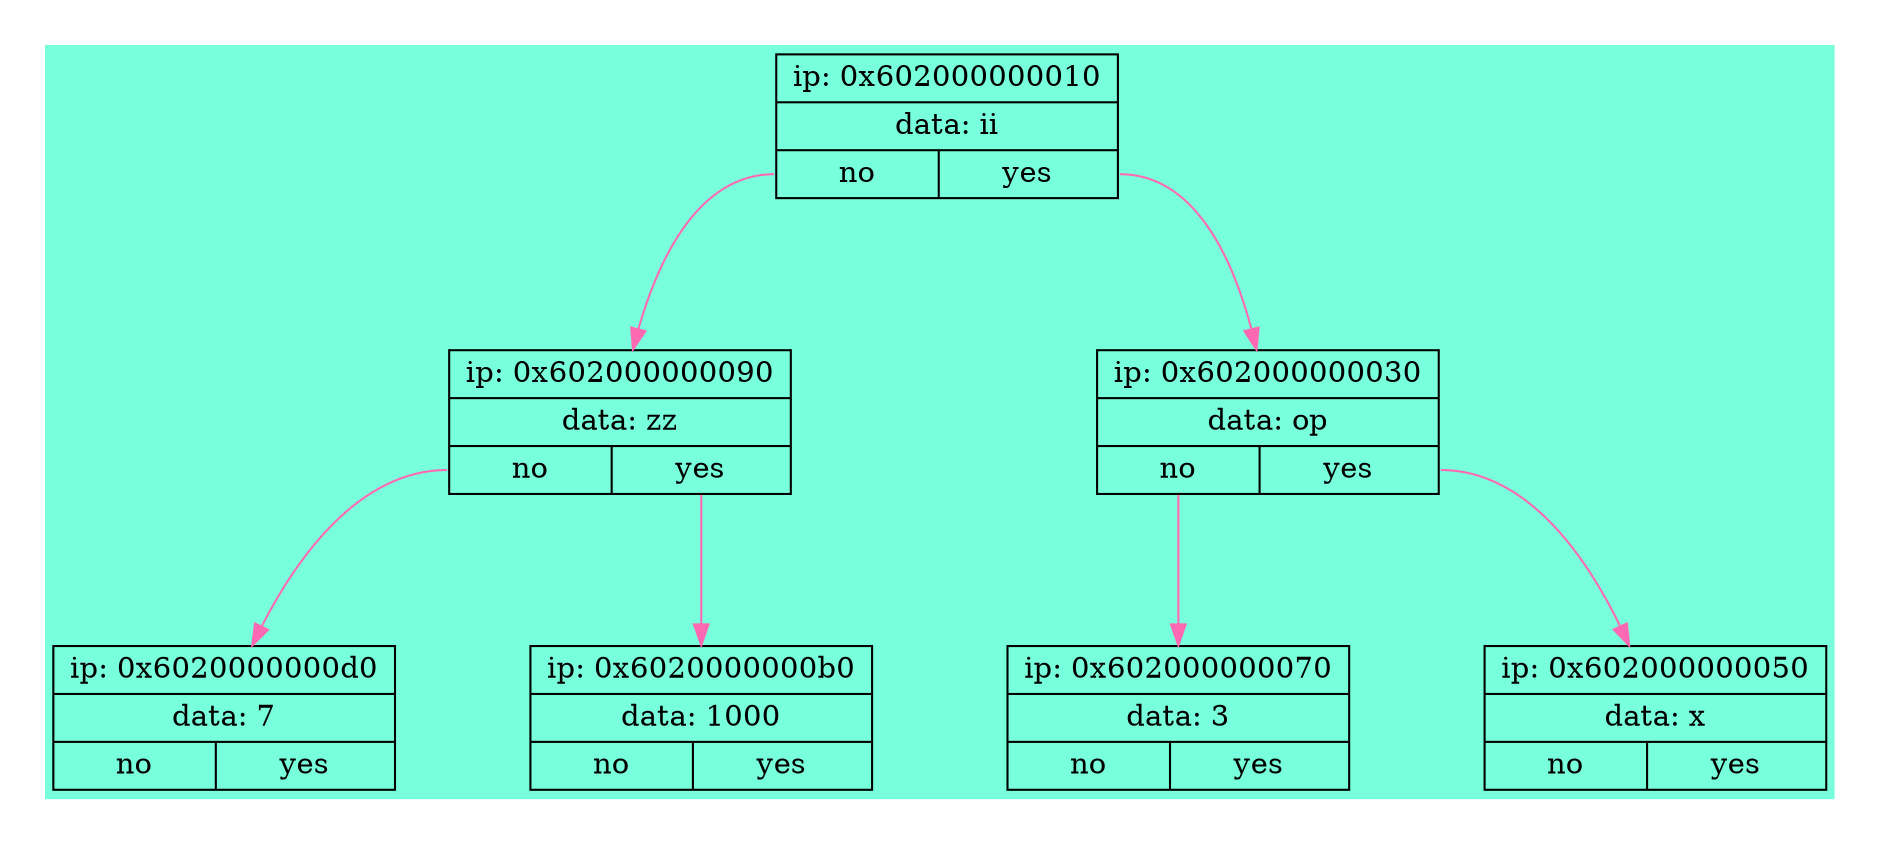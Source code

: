
digraph structs {
charset = "UTF-8";
rankdir=TB;
bgcolor = "#0000aa";
fontcolor = black;
fontsize = 18;
style = "rounded";
margin = 0.3;
ranksep = 1.0;
nodesep = 0.9;
bgcolor = "#78FFDB";
edge [color="#FF69B4"];

ii[shape=record, label= "{ip: 0x602000000010 | data: ii | {<f1> no | <f2> yes}}"];
zz[shape=record, label= "{ip: 0x602000000090 | data: zz | {<f1> no | <f2> yes}}"];
7[shape=record, label= "{ip: 0x6020000000d0 | data: 7 | {<f1> no | <f2> yes}}"];
1000[shape=record, label= "{ip: 0x6020000000b0 | data: 1000 | {<f1> no | <f2> yes}}"];
op[shape=record, label= "{ip: 0x602000000030 | data: op | {<f1> no | <f2> yes}}"];
3[shape=record, label= "{ip: 0x602000000070 | data: 3 | {<f1> no | <f2> yes}}"];
x[shape=record, label= "{ip: 0x602000000050 | data: x | {<f1> no | <f2> yes}}"];
ii:<f2> -> op
op:<f2> -> x
op:<f1> -> 3
ii:<f1> -> zz
zz:<f2> -> 1000
zz:<f1> -> 7
}
